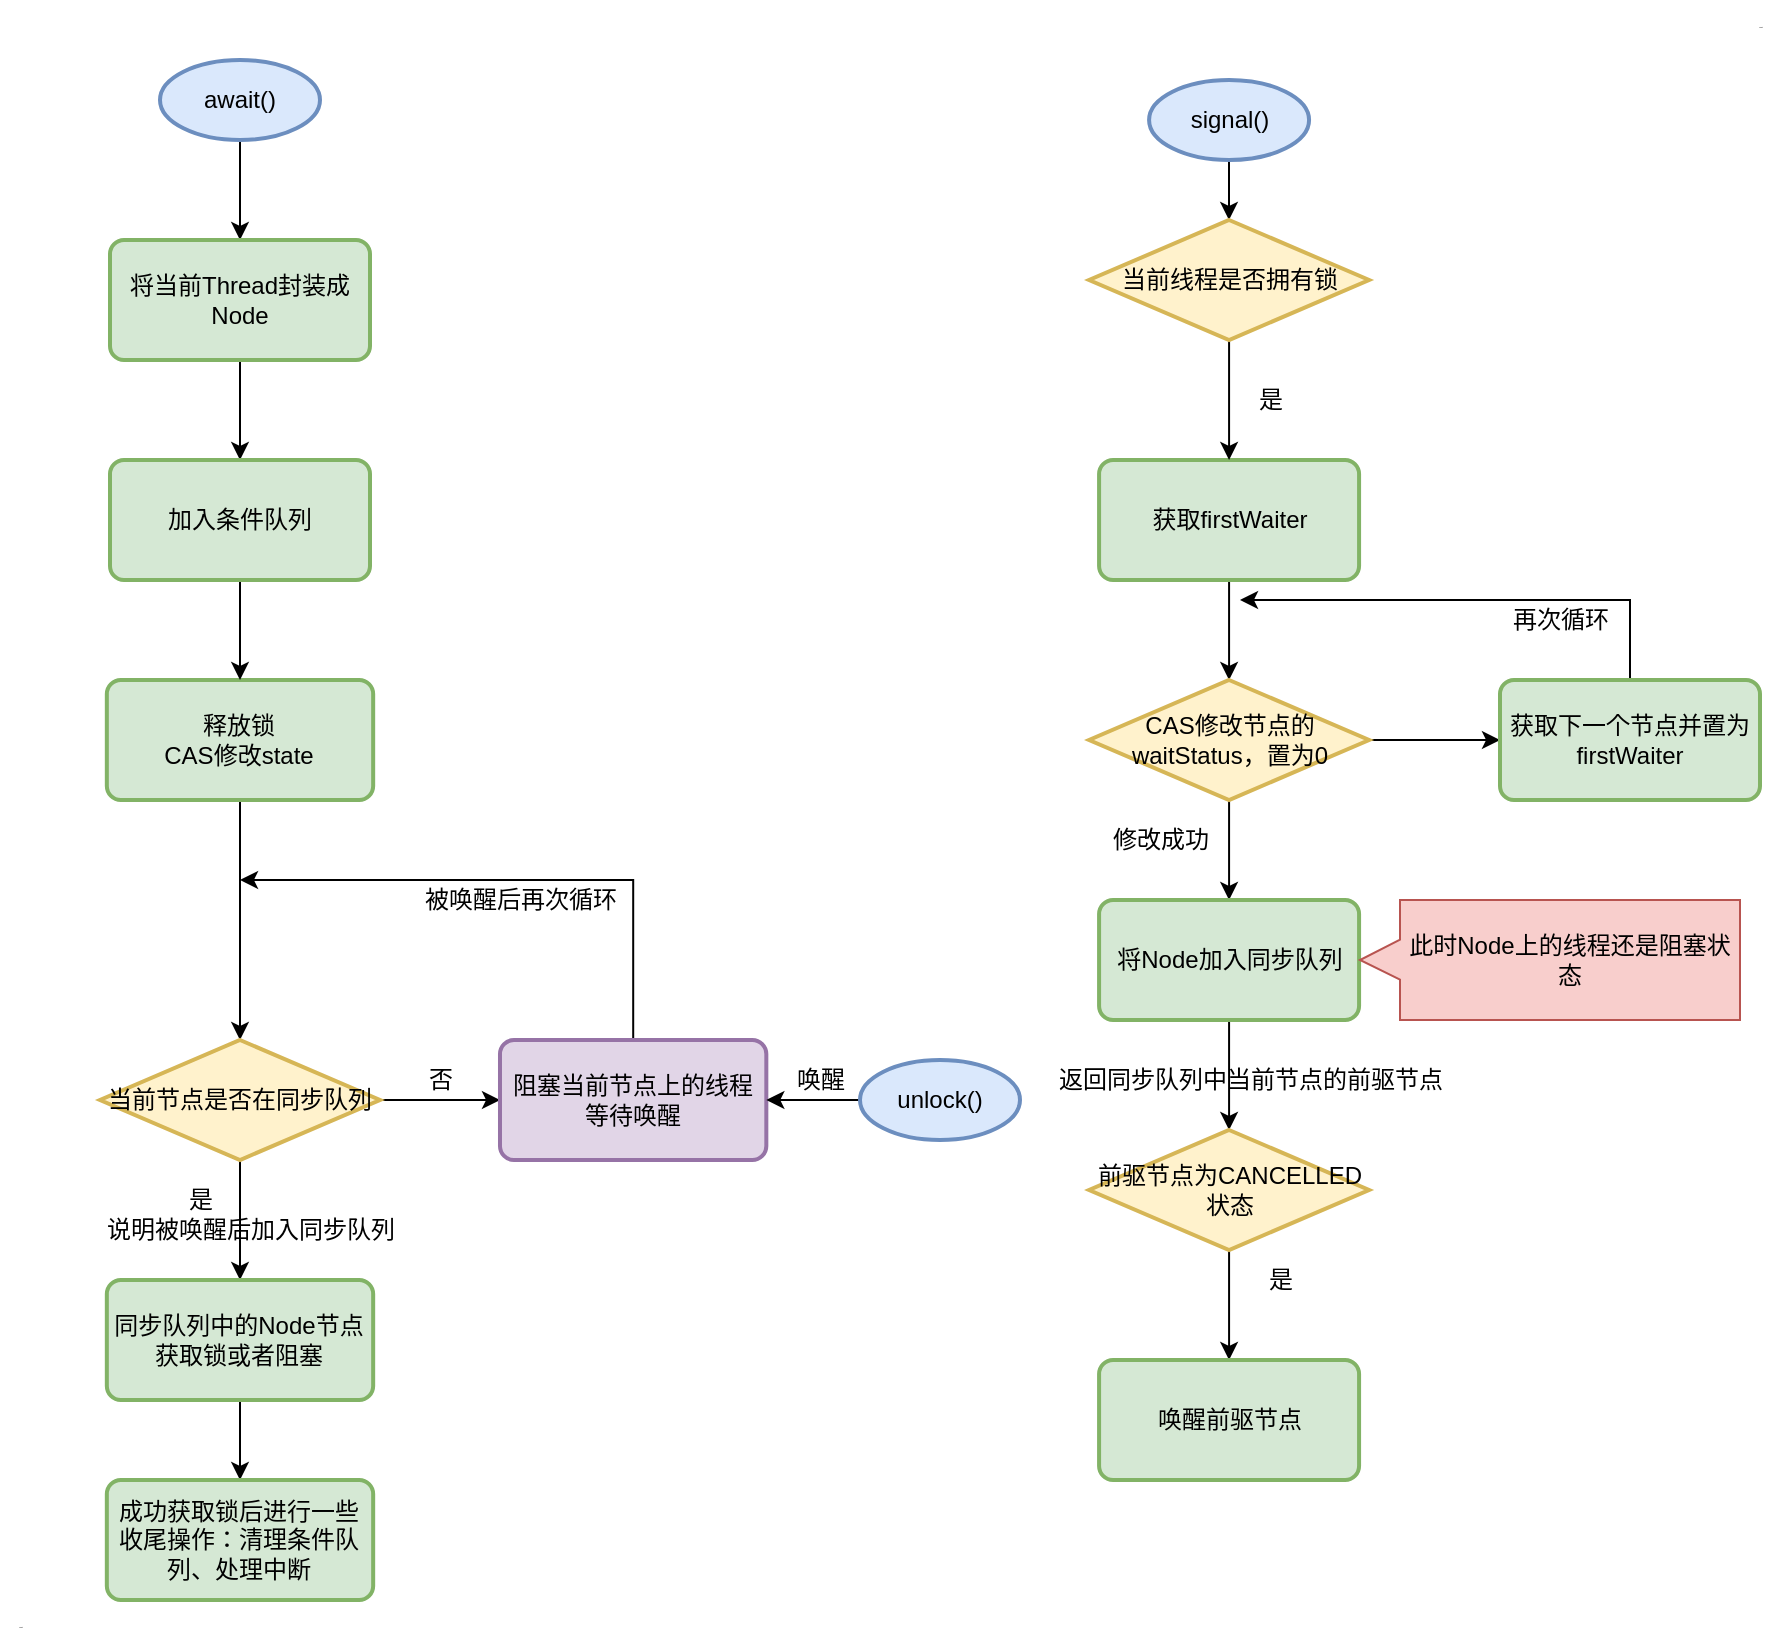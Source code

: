 <mxfile version="13.9.9" type="device"><diagram id="8T9CwJtjcVdF_hlRyIkm" name="第 1 页"><mxGraphModel dx="2076" dy="2383" grid="1" gridSize="10" guides="1" tooltips="1" connect="1" arrows="1" fold="1" page="1" pageScale="1" pageWidth="827" pageHeight="1169" math="0" shadow="0"><root><mxCell id="0"/><mxCell id="1" parent="0"/><mxCell id="lfnPG9kcVei1Cdvg4AZu-70" style="edgeStyle=orthogonalEdgeStyle;rounded=0;orthogonalLoop=1;jettySize=auto;html=1;entryX=0.5;entryY=0;entryDx=0;entryDy=0;" edge="1" parent="1" source="lfnPG9kcVei1Cdvg4AZu-5" target="lfnPG9kcVei1Cdvg4AZu-69"><mxGeometry relative="1" as="geometry"/></mxCell><mxCell id="lfnPG9kcVei1Cdvg4AZu-5" value="await()" style="strokeWidth=2;html=1;shape=mxgraph.flowchart.start_1;whiteSpace=wrap;fillColor=#dae8fc;strokeColor=#6c8ebf;" vertex="1" parent="1"><mxGeometry x="200" y="-10" width="80" height="40" as="geometry"/></mxCell><mxCell id="lfnPG9kcVei1Cdvg4AZu-77" style="edgeStyle=orthogonalEdgeStyle;rounded=0;orthogonalLoop=1;jettySize=auto;html=1;entryX=0.5;entryY=0;entryDx=0;entryDy=0;" edge="1" parent="1" source="lfnPG9kcVei1Cdvg4AZu-69" target="lfnPG9kcVei1Cdvg4AZu-76"><mxGeometry relative="1" as="geometry"/></mxCell><mxCell id="lfnPG9kcVei1Cdvg4AZu-69" value="将当前Thread封装成Node" style="rounded=1;whiteSpace=wrap;html=1;absoluteArcSize=1;arcSize=14;strokeWidth=2;fillColor=#d5e8d4;strokeColor=#82b366;" vertex="1" parent="1"><mxGeometry x="175" y="80" width="130" height="60" as="geometry"/></mxCell><mxCell id="lfnPG9kcVei1Cdvg4AZu-75" style="edgeStyle=orthogonalEdgeStyle;rounded=0;orthogonalLoop=1;jettySize=auto;html=1;entryX=0.5;entryY=0;entryDx=0;entryDy=0;entryPerimeter=0;" edge="1" parent="1" source="lfnPG9kcVei1Cdvg4AZu-73" target="lfnPG9kcVei1Cdvg4AZu-74"><mxGeometry relative="1" as="geometry"/></mxCell><mxCell id="lfnPG9kcVei1Cdvg4AZu-73" value="释放锁&lt;br&gt;CAS修改state" style="rounded=1;whiteSpace=wrap;html=1;absoluteArcSize=1;arcSize=14;strokeWidth=2;fillColor=#d5e8d4;strokeColor=#82b366;" vertex="1" parent="1"><mxGeometry x="173.417" y="300" width="133.171" height="60" as="geometry"/></mxCell><mxCell id="lfnPG9kcVei1Cdvg4AZu-79" style="edgeStyle=orthogonalEdgeStyle;rounded=0;orthogonalLoop=1;jettySize=auto;html=1;entryX=0;entryY=0.5;entryDx=0;entryDy=0;" edge="1" parent="1" source="lfnPG9kcVei1Cdvg4AZu-74" target="lfnPG9kcVei1Cdvg4AZu-81"><mxGeometry relative="1" as="geometry"><mxPoint x="390" y="510" as="targetPoint"/></mxGeometry></mxCell><mxCell id="lfnPG9kcVei1Cdvg4AZu-84" style="edgeStyle=orthogonalEdgeStyle;rounded=0;orthogonalLoop=1;jettySize=auto;html=1;" edge="1" parent="1" source="lfnPG9kcVei1Cdvg4AZu-74" target="lfnPG9kcVei1Cdvg4AZu-107"><mxGeometry relative="1" as="geometry"><mxPoint x="240" y="600" as="targetPoint"/></mxGeometry></mxCell><mxCell id="lfnPG9kcVei1Cdvg4AZu-74" value="当前节点是否在同步队列" style="strokeWidth=2;html=1;shape=mxgraph.flowchart.decision;whiteSpace=wrap;fillColor=#fff2cc;strokeColor=#d6b656;" vertex="1" parent="1"><mxGeometry x="170" y="480" width="140" height="60" as="geometry"/></mxCell><mxCell id="lfnPG9kcVei1Cdvg4AZu-78" style="edgeStyle=orthogonalEdgeStyle;rounded=0;orthogonalLoop=1;jettySize=auto;html=1;entryX=0.5;entryY=0;entryDx=0;entryDy=0;" edge="1" parent="1" source="lfnPG9kcVei1Cdvg4AZu-76" target="lfnPG9kcVei1Cdvg4AZu-73"><mxGeometry relative="1" as="geometry"/></mxCell><mxCell id="lfnPG9kcVei1Cdvg4AZu-76" value="加入条件队列" style="rounded=1;whiteSpace=wrap;html=1;absoluteArcSize=1;arcSize=14;strokeWidth=2;fillColor=#d5e8d4;strokeColor=#82b366;" vertex="1" parent="1"><mxGeometry x="175.0" y="190" width="130" height="60" as="geometry"/></mxCell><mxCell id="lfnPG9kcVei1Cdvg4AZu-80" value="否" style="text;html=1;align=center;verticalAlign=middle;resizable=0;points=[];autosize=1;" vertex="1" parent="1"><mxGeometry x="325" y="490" width="30" height="20" as="geometry"/></mxCell><mxCell id="lfnPG9kcVei1Cdvg4AZu-82" style="edgeStyle=orthogonalEdgeStyle;rounded=0;orthogonalLoop=1;jettySize=auto;html=1;" edge="1" parent="1" source="lfnPG9kcVei1Cdvg4AZu-81"><mxGeometry relative="1" as="geometry"><mxPoint x="240" y="400" as="targetPoint"/><Array as="points"><mxPoint x="437" y="400"/></Array></mxGeometry></mxCell><mxCell id="lfnPG9kcVei1Cdvg4AZu-81" value="阻塞当前节点上的线程&lt;br&gt;等待唤醒" style="rounded=1;whiteSpace=wrap;html=1;absoluteArcSize=1;arcSize=14;strokeWidth=2;fillColor=#e1d5e7;strokeColor=#9673a6;" vertex="1" parent="1"><mxGeometry x="369.997" y="480" width="133.171" height="60" as="geometry"/></mxCell><mxCell id="lfnPG9kcVei1Cdvg4AZu-83" value="被唤醒后再次循环" style="text;html=1;align=center;verticalAlign=middle;resizable=0;points=[];autosize=1;" vertex="1" parent="1"><mxGeometry x="325" y="400" width="110" height="20" as="geometry"/></mxCell><mxCell id="lfnPG9kcVei1Cdvg4AZu-85" value="是" style="text;html=1;align=center;verticalAlign=middle;resizable=0;points=[];autosize=1;" vertex="1" parent="1"><mxGeometry x="205" y="550" width="30" height="20" as="geometry"/></mxCell><mxCell id="lfnPG9kcVei1Cdvg4AZu-105" value="说明被唤醒后加入同步队列" style="text;html=1;align=center;verticalAlign=middle;resizable=0;points=[];autosize=1;" vertex="1" parent="1"><mxGeometry x="165" y="565" width="160" height="20" as="geometry"/></mxCell><mxCell id="lfnPG9kcVei1Cdvg4AZu-108" style="edgeStyle=orthogonalEdgeStyle;rounded=0;orthogonalLoop=1;jettySize=auto;html=1;entryX=0.5;entryY=0;entryDx=0;entryDy=0;" edge="1" parent="1" source="lfnPG9kcVei1Cdvg4AZu-107" target="lfnPG9kcVei1Cdvg4AZu-109"><mxGeometry relative="1" as="geometry"><mxPoint x="240.002" y="700" as="targetPoint"/></mxGeometry></mxCell><mxCell id="lfnPG9kcVei1Cdvg4AZu-107" value="&lt;span&gt;同步队列中的Node节点获取锁或者阻塞&lt;/span&gt;" style="rounded=1;whiteSpace=wrap;html=1;absoluteArcSize=1;arcSize=14;strokeWidth=2;fillColor=#d5e8d4;strokeColor=#82b366;" vertex="1" parent="1"><mxGeometry x="173.417" y="600" width="133.171" height="60" as="geometry"/></mxCell><mxCell id="lfnPG9kcVei1Cdvg4AZu-109" value="成功获取锁后进行一些收尾操作：清理条件队列、处理中断" style="rounded=1;whiteSpace=wrap;html=1;absoluteArcSize=1;arcSize=14;strokeWidth=2;fillColor=#d5e8d4;strokeColor=#82b366;" vertex="1" parent="1"><mxGeometry x="173.417" y="700" width="133.171" height="60" as="geometry"/></mxCell><mxCell id="lfnPG9kcVei1Cdvg4AZu-130" style="edgeStyle=orthogonalEdgeStyle;rounded=0;orthogonalLoop=1;jettySize=auto;html=1;" edge="1" parent="1" source="lfnPG9kcVei1Cdvg4AZu-110" target="lfnPG9kcVei1Cdvg4AZu-129"><mxGeometry relative="1" as="geometry"/></mxCell><mxCell id="lfnPG9kcVei1Cdvg4AZu-110" value="signal()" style="strokeWidth=2;html=1;shape=mxgraph.flowchart.start_1;whiteSpace=wrap;fillColor=#dae8fc;strokeColor=#6c8ebf;" vertex="1" parent="1"><mxGeometry x="694.54" width="80" height="40" as="geometry"/></mxCell><mxCell id="lfnPG9kcVei1Cdvg4AZu-114" style="edgeStyle=orthogonalEdgeStyle;rounded=0;orthogonalLoop=1;jettySize=auto;html=1;entryX=0.5;entryY=0;entryDx=0;entryDy=0;entryPerimeter=0;" edge="1" parent="1" source="lfnPG9kcVei1Cdvg4AZu-113" target="lfnPG9kcVei1Cdvg4AZu-116"><mxGeometry relative="1" as="geometry"><mxPoint x="734.54" y="300" as="targetPoint"/></mxGeometry></mxCell><mxCell id="lfnPG9kcVei1Cdvg4AZu-113" value="获取firstWaiter" style="rounded=1;whiteSpace=wrap;html=1;absoluteArcSize=1;arcSize=14;strokeWidth=2;fillColor=#d5e8d4;strokeColor=#82b366;" vertex="1" parent="1"><mxGeometry x="669.54" y="190" width="130" height="60" as="geometry"/></mxCell><mxCell id="lfnPG9kcVei1Cdvg4AZu-119" style="edgeStyle=orthogonalEdgeStyle;rounded=0;orthogonalLoop=1;jettySize=auto;html=1;entryX=0;entryY=0.5;entryDx=0;entryDy=0;" edge="1" parent="1" source="lfnPG9kcVei1Cdvg4AZu-116" target="lfnPG9kcVei1Cdvg4AZu-120"><mxGeometry relative="1" as="geometry"><mxPoint x="840" y="330" as="targetPoint"/></mxGeometry></mxCell><mxCell id="lfnPG9kcVei1Cdvg4AZu-123" style="edgeStyle=orthogonalEdgeStyle;rounded=0;orthogonalLoop=1;jettySize=auto;html=1;entryX=0.5;entryY=0;entryDx=0;entryDy=0;" edge="1" parent="1" source="lfnPG9kcVei1Cdvg4AZu-116" target="lfnPG9kcVei1Cdvg4AZu-124"><mxGeometry relative="1" as="geometry"><mxPoint x="734.54" y="410" as="targetPoint"/></mxGeometry></mxCell><mxCell id="lfnPG9kcVei1Cdvg4AZu-116" value="CAS修改节点的waitStatus，置为0" style="strokeWidth=2;html=1;shape=mxgraph.flowchart.decision;whiteSpace=wrap;fillColor=#fff2cc;strokeColor=#d6b656;" vertex="1" parent="1"><mxGeometry x="664.54" y="300" width="140" height="60" as="geometry"/></mxCell><mxCell id="lfnPG9kcVei1Cdvg4AZu-118" value="修改成功" style="text;html=1;align=center;verticalAlign=middle;resizable=0;points=[];autosize=1;" vertex="1" parent="1"><mxGeometry x="669.54" y="370" width="60" height="20" as="geometry"/></mxCell><mxCell id="lfnPG9kcVei1Cdvg4AZu-121" style="edgeStyle=orthogonalEdgeStyle;rounded=0;orthogonalLoop=1;jettySize=auto;html=1;" edge="1" parent="1" source="lfnPG9kcVei1Cdvg4AZu-120"><mxGeometry relative="1" as="geometry"><mxPoint x="740" y="260" as="targetPoint"/><Array as="points"><mxPoint x="935" y="260"/></Array></mxGeometry></mxCell><mxCell id="lfnPG9kcVei1Cdvg4AZu-120" value="获取下一个节点并置为firstWaiter" style="rounded=1;whiteSpace=wrap;html=1;absoluteArcSize=1;arcSize=14;strokeWidth=2;fillColor=#d5e8d4;strokeColor=#82b366;" vertex="1" parent="1"><mxGeometry x="870" y="300" width="130" height="60" as="geometry"/></mxCell><mxCell id="lfnPG9kcVei1Cdvg4AZu-122" value="再次循环" style="text;html=1;align=center;verticalAlign=middle;resizable=0;points=[];autosize=1;" vertex="1" parent="1"><mxGeometry x="870" y="260" width="60" height="20" as="geometry"/></mxCell><mxCell id="lfnPG9kcVei1Cdvg4AZu-136" style="edgeStyle=orthogonalEdgeStyle;rounded=0;orthogonalLoop=1;jettySize=auto;html=1;entryX=0.5;entryY=0;entryDx=0;entryDy=0;entryPerimeter=0;" edge="1" parent="1" source="lfnPG9kcVei1Cdvg4AZu-124" target="lfnPG9kcVei1Cdvg4AZu-140"><mxGeometry relative="1" as="geometry"><mxPoint x="734.54" y="530" as="targetPoint"/></mxGeometry></mxCell><mxCell id="lfnPG9kcVei1Cdvg4AZu-124" value="将Node加入同步队列" style="rounded=1;whiteSpace=wrap;html=1;absoluteArcSize=1;arcSize=14;strokeWidth=2;fillColor=#d5e8d4;strokeColor=#82b366;" vertex="1" parent="1"><mxGeometry x="669.54" y="410" width="130" height="60" as="geometry"/></mxCell><mxCell id="lfnPG9kcVei1Cdvg4AZu-125" value="此时Node上的线程还是阻塞状态" style="shape=callout;whiteSpace=wrap;html=1;perimeter=calloutPerimeter;size=20;position=0.33;direction=south;fillColor=#f8cecc;strokeColor=#b85450;" vertex="1" parent="1"><mxGeometry x="800" y="410" width="190" height="60" as="geometry"/></mxCell><mxCell id="lfnPG9kcVei1Cdvg4AZu-131" style="edgeStyle=orthogonalEdgeStyle;rounded=0;orthogonalLoop=1;jettySize=auto;html=1;entryX=0.5;entryY=0;entryDx=0;entryDy=0;" edge="1" parent="1" source="lfnPG9kcVei1Cdvg4AZu-129" target="lfnPG9kcVei1Cdvg4AZu-113"><mxGeometry relative="1" as="geometry"/></mxCell><mxCell id="lfnPG9kcVei1Cdvg4AZu-129" value="当前线程是否拥有锁" style="strokeWidth=2;html=1;shape=mxgraph.flowchart.decision;whiteSpace=wrap;fillColor=#fff2cc;strokeColor=#d6b656;" vertex="1" parent="1"><mxGeometry x="664.54" y="70" width="140" height="60" as="geometry"/></mxCell><mxCell id="lfnPG9kcVei1Cdvg4AZu-132" value="是" style="text;html=1;align=center;verticalAlign=middle;resizable=0;points=[];autosize=1;" vertex="1" parent="1"><mxGeometry x="740" y="150" width="30" height="20" as="geometry"/></mxCell><mxCell id="lfnPG9kcVei1Cdvg4AZu-134" style="edgeStyle=orthogonalEdgeStyle;rounded=0;orthogonalLoop=1;jettySize=auto;html=1;entryX=1;entryY=0.5;entryDx=0;entryDy=0;" edge="1" parent="1" source="lfnPG9kcVei1Cdvg4AZu-133" target="lfnPG9kcVei1Cdvg4AZu-81"><mxGeometry relative="1" as="geometry"/></mxCell><mxCell id="lfnPG9kcVei1Cdvg4AZu-133" value="unlock()" style="strokeWidth=2;html=1;shape=mxgraph.flowchart.start_1;whiteSpace=wrap;fillColor=#dae8fc;strokeColor=#6c8ebf;" vertex="1" parent="1"><mxGeometry x="550" y="490" width="80" height="40" as="geometry"/></mxCell><mxCell id="lfnPG9kcVei1Cdvg4AZu-135" value="唤醒" style="text;html=1;align=center;verticalAlign=middle;resizable=0;points=[];autosize=1;" vertex="1" parent="1"><mxGeometry x="510" y="490" width="40" height="20" as="geometry"/></mxCell><mxCell id="lfnPG9kcVei1Cdvg4AZu-137" value="返回同步队列中当前节点的前驱节点" style="text;html=1;align=center;verticalAlign=middle;resizable=0;points=[];autosize=1;" vertex="1" parent="1"><mxGeometry x="640" y="490" width="210" height="20" as="geometry"/></mxCell><mxCell id="lfnPG9kcVei1Cdvg4AZu-141" style="edgeStyle=orthogonalEdgeStyle;rounded=0;orthogonalLoop=1;jettySize=auto;html=1;entryX=0.5;entryY=0;entryDx=0;entryDy=0;" edge="1" parent="1" source="lfnPG9kcVei1Cdvg4AZu-140" target="lfnPG9kcVei1Cdvg4AZu-143"><mxGeometry relative="1" as="geometry"><mxPoint x="734.54" y="630" as="targetPoint"/></mxGeometry></mxCell><mxCell id="lfnPG9kcVei1Cdvg4AZu-140" value="前驱节点为CANCELLED状态" style="strokeWidth=2;html=1;shape=mxgraph.flowchart.decision;whiteSpace=wrap;fillColor=#fff2cc;strokeColor=#d6b656;" vertex="1" parent="1"><mxGeometry x="664.54" y="525" width="140" height="60" as="geometry"/></mxCell><mxCell id="lfnPG9kcVei1Cdvg4AZu-142" value="是" style="text;html=1;align=center;verticalAlign=middle;resizable=0;points=[];autosize=1;" vertex="1" parent="1"><mxGeometry x="745" y="590" width="30" height="20" as="geometry"/></mxCell><mxCell id="lfnPG9kcVei1Cdvg4AZu-143" value="唤醒前驱节点" style="rounded=1;whiteSpace=wrap;html=1;absoluteArcSize=1;arcSize=14;strokeWidth=2;fillColor=#d5e8d4;strokeColor=#82b366;" vertex="1" parent="1"><mxGeometry x="669.54" y="640" width="130" height="60" as="geometry"/></mxCell><mxCell id="lfnPG9kcVei1Cdvg4AZu-144" value="&lt;font style=&quot;font-size: 1px&quot;&gt;Text&lt;/font&gt;" style="text;html=1;align=center;verticalAlign=middle;resizable=0;points=[];autosize=1;" vertex="1" parent="1"><mxGeometry x="120" y="760" width="20" height="20" as="geometry"/></mxCell><mxCell id="lfnPG9kcVei1Cdvg4AZu-145" value="&lt;font style=&quot;font-size: 1px&quot;&gt;Text&lt;/font&gt;" style="text;html=1;align=center;verticalAlign=middle;resizable=0;points=[];autosize=1;" vertex="1" parent="1"><mxGeometry x="990" y="-40" width="20" height="20" as="geometry"/></mxCell></root></mxGraphModel></diagram></mxfile>